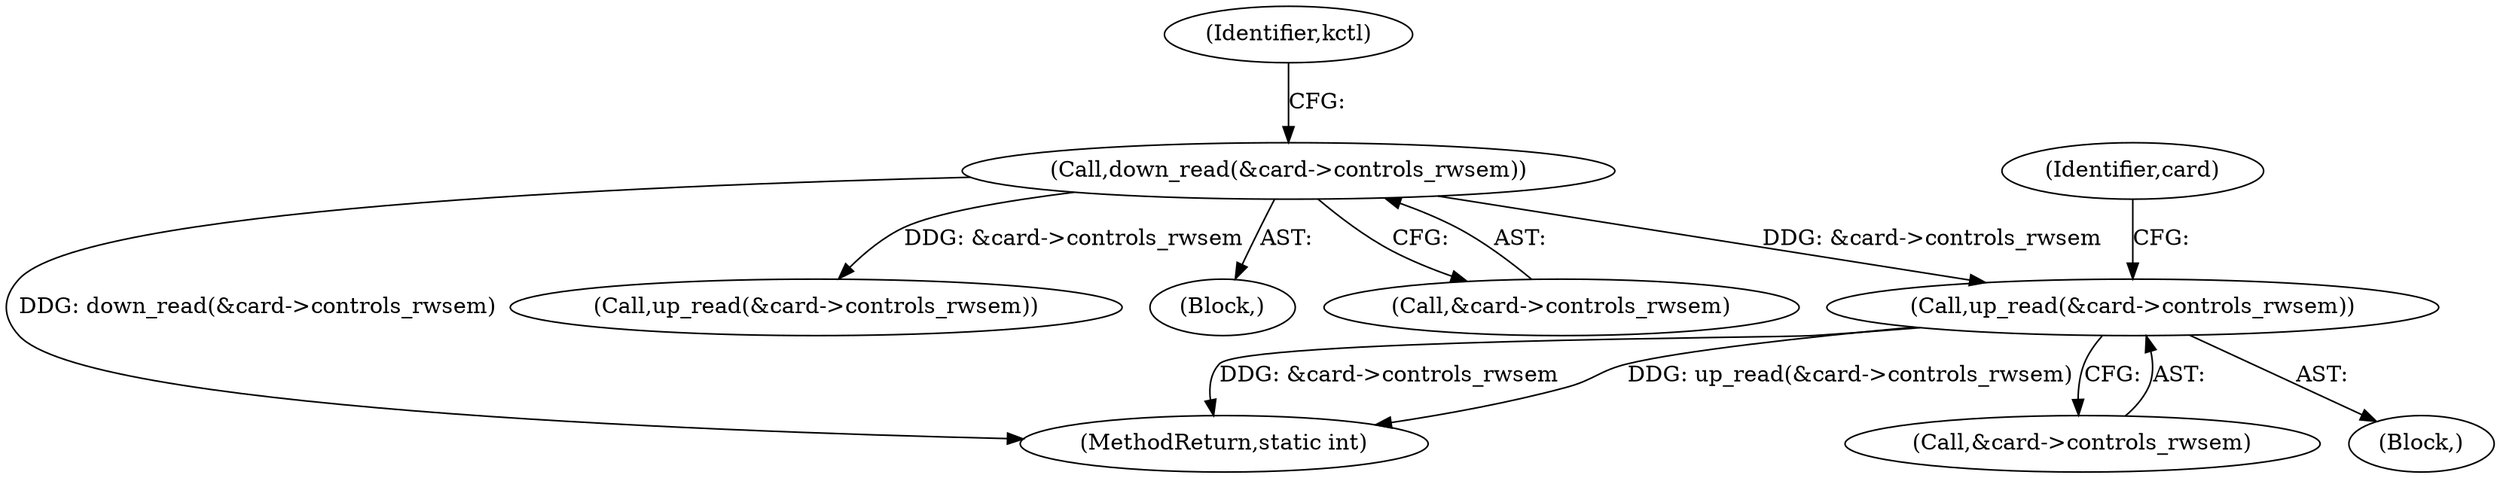 digraph "0_linux_fd9f26e4eca5d08a27d12c0933fceef76ed9663d_2@API" {
"1000282" [label="(Call,up_read(&card->controls_rwsem))"];
"1000141" [label="(Call,down_read(&card->controls_rwsem))"];
"1000353" [label="(MethodReturn,static int)"];
"1000288" [label="(Identifier,card)"];
"1000283" [label="(Call,&card->controls_rwsem)"];
"1000346" [label="(Call,up_read(&card->controls_rwsem))"];
"1000141" [label="(Call,down_read(&card->controls_rwsem))"];
"1000104" [label="(Block,)"];
"1000142" [label="(Call,&card->controls_rwsem)"];
"1000282" [label="(Call,up_read(&card->controls_rwsem))"];
"1000147" [label="(Identifier,kctl)"];
"1000275" [label="(Block,)"];
"1000282" -> "1000275"  [label="AST: "];
"1000282" -> "1000283"  [label="CFG: "];
"1000283" -> "1000282"  [label="AST: "];
"1000288" -> "1000282"  [label="CFG: "];
"1000282" -> "1000353"  [label="DDG: up_read(&card->controls_rwsem)"];
"1000282" -> "1000353"  [label="DDG: &card->controls_rwsem"];
"1000141" -> "1000282"  [label="DDG: &card->controls_rwsem"];
"1000141" -> "1000104"  [label="AST: "];
"1000141" -> "1000142"  [label="CFG: "];
"1000142" -> "1000141"  [label="AST: "];
"1000147" -> "1000141"  [label="CFG: "];
"1000141" -> "1000353"  [label="DDG: down_read(&card->controls_rwsem)"];
"1000141" -> "1000346"  [label="DDG: &card->controls_rwsem"];
}
